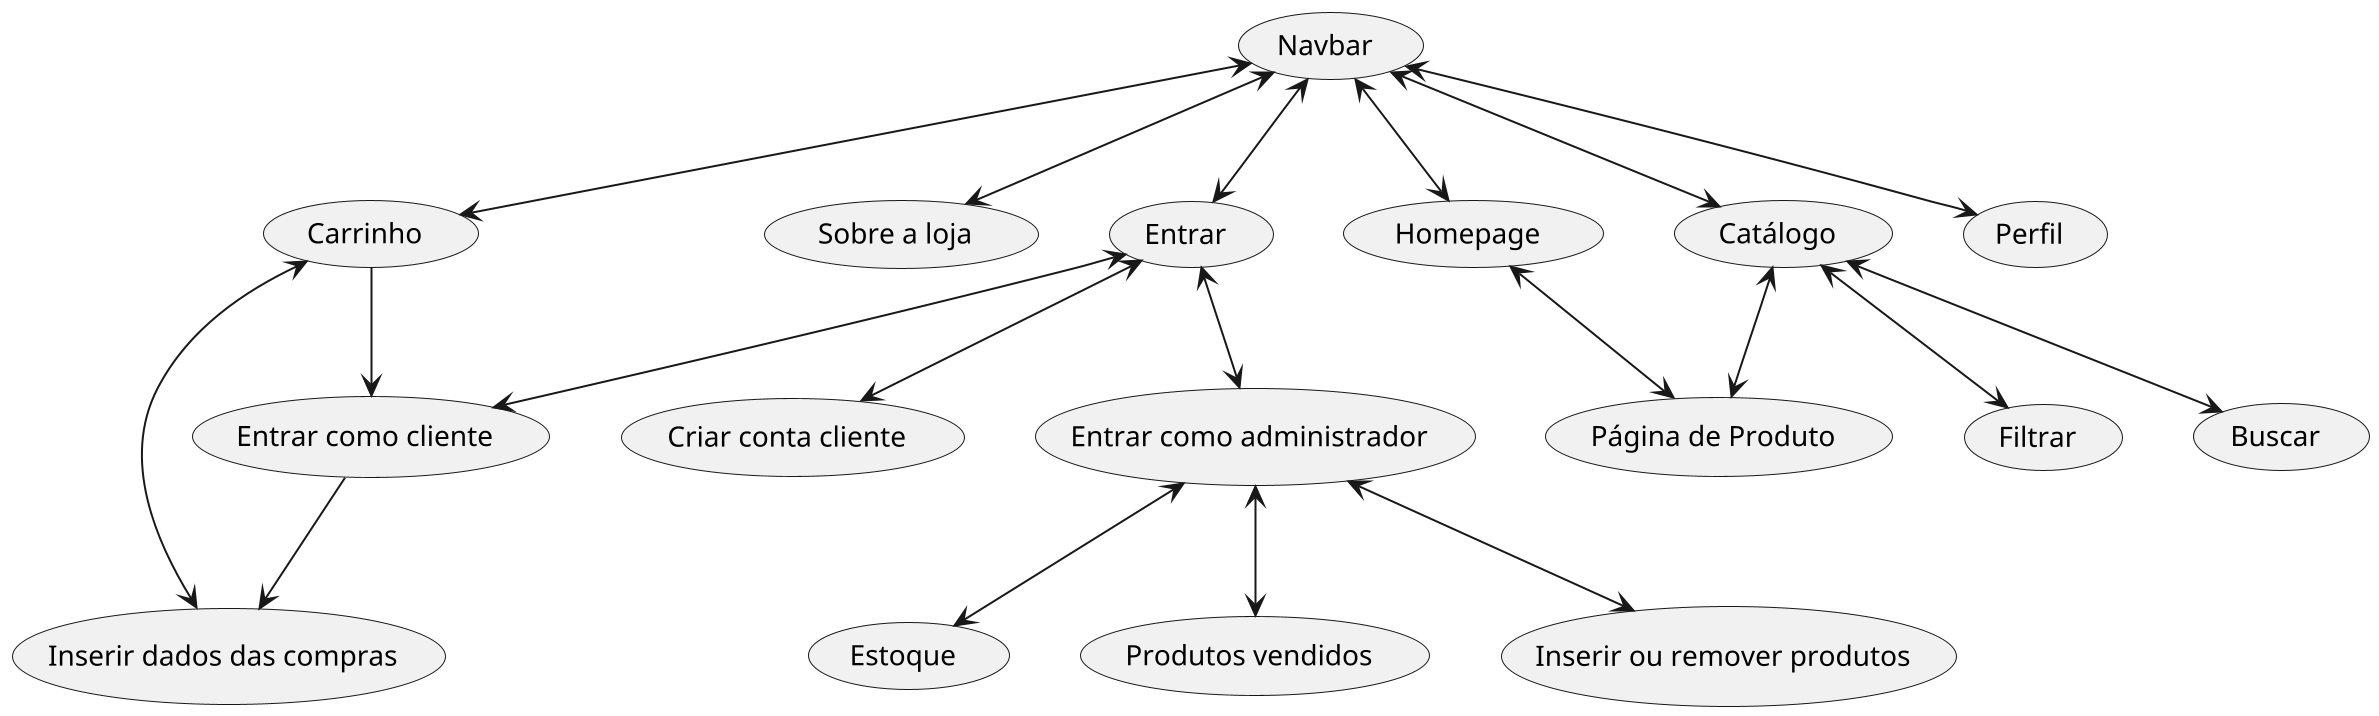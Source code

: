 @startuml
scale 2
top to bottom direction

usecase "Homepage" as home
usecase "Buscar" as busca
usecase "Filtrar" as filtro
usecase "Sobre a loja" as about
usecase "Carrinho" as carrinho
usecase "Entrar" as login
usecase "Entrar como cliente" as login_client
usecase "Entrar como administrador" as login_admin
usecase "Inserir ou remover produtos" as addrem_admin
usecase "Criar conta cliente" as create_client
usecase "Inserir dados das compras" as dados_compra
usecase "Estoque" as estoque
usecase "Produtos vendidos" as prod_vend
usecase "Catálogo" as compras
usecase "Navbar" as navbar
usecase "Perfil" as perfil
usecase "Página de Produto" as prod_page

navbar <--> home
navbar <--> login
navbar <--> about
navbar <--> compras
navbar <--> carrinho
navbar <--> perfil
login <--> login_client
login <--> login_admin
login <--> create_client
carrinho --> login_client
login_client --> dados_compra
login_admin <--> addrem_admin
login_admin <--> estoque
login_admin <--> prod_vend
compras <--> filtro
compras <--> busca
carrinho <--> dados_compra
home <--> prod_page
compras <--> prod_page

@enduml


